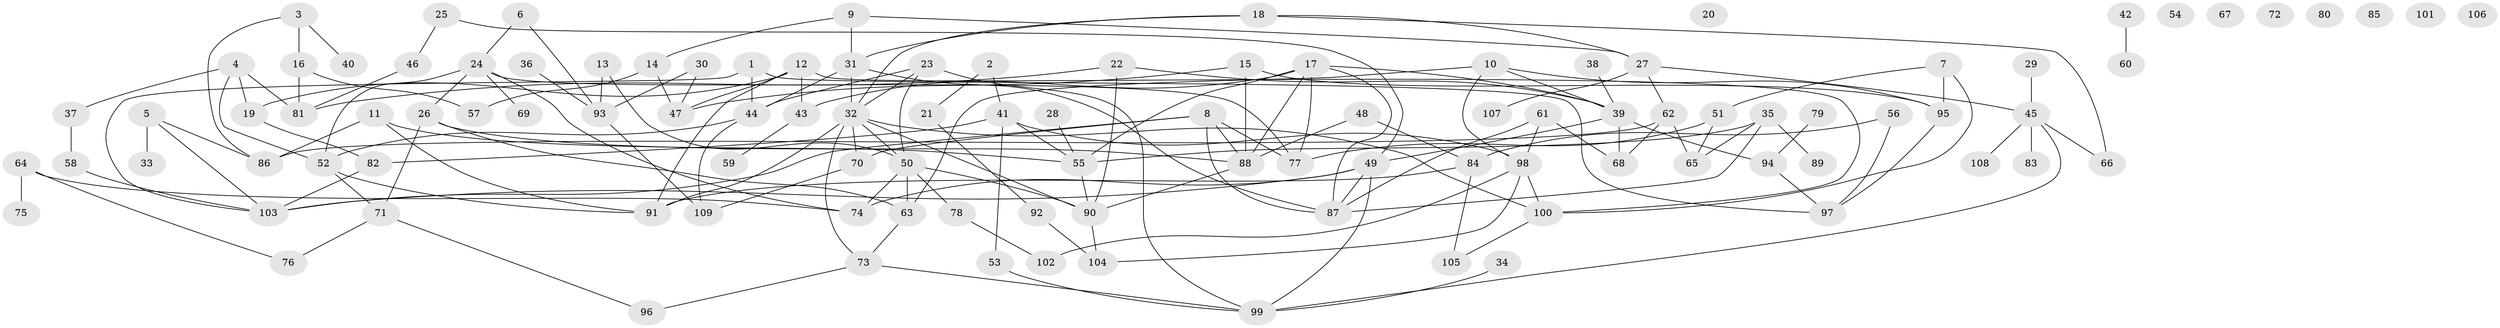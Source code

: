 // coarse degree distribution, {6: 0.05555555555555555, 12: 0.037037037037037035, 3: 0.12962962962962962, 4: 0.16666666666666666, 13: 0.037037037037037035, 11: 0.037037037037037035, 2: 0.12962962962962962, 9: 0.037037037037037035, 0: 0.16666666666666666, 10: 0.018518518518518517, 8: 0.018518518518518517, 1: 0.16666666666666666}
// Generated by graph-tools (version 1.1) at 2025/16/03/04/25 18:16:26]
// undirected, 109 vertices, 167 edges
graph export_dot {
graph [start="1"]
  node [color=gray90,style=filled];
  1;
  2;
  3;
  4;
  5;
  6;
  7;
  8;
  9;
  10;
  11;
  12;
  13;
  14;
  15;
  16;
  17;
  18;
  19;
  20;
  21;
  22;
  23;
  24;
  25;
  26;
  27;
  28;
  29;
  30;
  31;
  32;
  33;
  34;
  35;
  36;
  37;
  38;
  39;
  40;
  41;
  42;
  43;
  44;
  45;
  46;
  47;
  48;
  49;
  50;
  51;
  52;
  53;
  54;
  55;
  56;
  57;
  58;
  59;
  60;
  61;
  62;
  63;
  64;
  65;
  66;
  67;
  68;
  69;
  70;
  71;
  72;
  73;
  74;
  75;
  76;
  77;
  78;
  79;
  80;
  81;
  82;
  83;
  84;
  85;
  86;
  87;
  88;
  89;
  90;
  91;
  92;
  93;
  94;
  95;
  96;
  97;
  98;
  99;
  100;
  101;
  102;
  103;
  104;
  105;
  106;
  107;
  108;
  109;
  1 -- 44;
  1 -- 97;
  1 -- 103;
  2 -- 21;
  2 -- 41;
  3 -- 16;
  3 -- 40;
  3 -- 86;
  4 -- 19;
  4 -- 37;
  4 -- 52;
  4 -- 81;
  5 -- 33;
  5 -- 86;
  5 -- 103;
  6 -- 24;
  6 -- 93;
  7 -- 51;
  7 -- 95;
  7 -- 100;
  8 -- 70;
  8 -- 77;
  8 -- 87;
  8 -- 88;
  8 -- 103;
  9 -- 14;
  9 -- 27;
  9 -- 31;
  10 -- 39;
  10 -- 63;
  10 -- 95;
  10 -- 98;
  11 -- 55;
  11 -- 86;
  11 -- 91;
  12 -- 19;
  12 -- 43;
  12 -- 47;
  12 -- 91;
  12 -- 100;
  13 -- 50;
  13 -- 93;
  14 -- 47;
  14 -- 57;
  15 -- 47;
  15 -- 88;
  15 -- 95;
  16 -- 57;
  16 -- 81;
  17 -- 39;
  17 -- 43;
  17 -- 55;
  17 -- 77;
  17 -- 87;
  17 -- 88;
  18 -- 27;
  18 -- 31;
  18 -- 32;
  18 -- 66;
  19 -- 82;
  21 -- 92;
  22 -- 39;
  22 -- 81;
  22 -- 90;
  23 -- 32;
  23 -- 44;
  23 -- 50;
  23 -- 99;
  24 -- 26;
  24 -- 52;
  24 -- 69;
  24 -- 74;
  24 -- 77;
  25 -- 46;
  25 -- 49;
  26 -- 63;
  26 -- 71;
  26 -- 88;
  27 -- 45;
  27 -- 62;
  27 -- 107;
  28 -- 55;
  29 -- 45;
  30 -- 47;
  30 -- 93;
  31 -- 32;
  31 -- 44;
  31 -- 87;
  32 -- 50;
  32 -- 70;
  32 -- 73;
  32 -- 90;
  32 -- 91;
  32 -- 100;
  34 -- 99;
  35 -- 55;
  35 -- 65;
  35 -- 87;
  35 -- 89;
  36 -- 93;
  37 -- 58;
  38 -- 39;
  39 -- 49;
  39 -- 68;
  39 -- 94;
  41 -- 53;
  41 -- 55;
  41 -- 82;
  41 -- 98;
  42 -- 60;
  43 -- 59;
  44 -- 52;
  44 -- 109;
  45 -- 66;
  45 -- 83;
  45 -- 99;
  45 -- 108;
  46 -- 81;
  48 -- 84;
  48 -- 88;
  49 -- 74;
  49 -- 87;
  49 -- 99;
  49 -- 103;
  50 -- 63;
  50 -- 74;
  50 -- 78;
  50 -- 90;
  51 -- 65;
  51 -- 77;
  52 -- 71;
  52 -- 91;
  53 -- 99;
  55 -- 90;
  56 -- 84;
  56 -- 97;
  58 -- 103;
  61 -- 68;
  61 -- 87;
  61 -- 98;
  62 -- 65;
  62 -- 68;
  62 -- 86;
  63 -- 73;
  64 -- 74;
  64 -- 75;
  64 -- 76;
  70 -- 109;
  71 -- 76;
  71 -- 96;
  73 -- 96;
  73 -- 99;
  78 -- 102;
  79 -- 94;
  82 -- 103;
  84 -- 91;
  84 -- 105;
  88 -- 90;
  90 -- 104;
  92 -- 104;
  93 -- 109;
  94 -- 97;
  95 -- 97;
  98 -- 100;
  98 -- 102;
  98 -- 104;
  100 -- 105;
}
